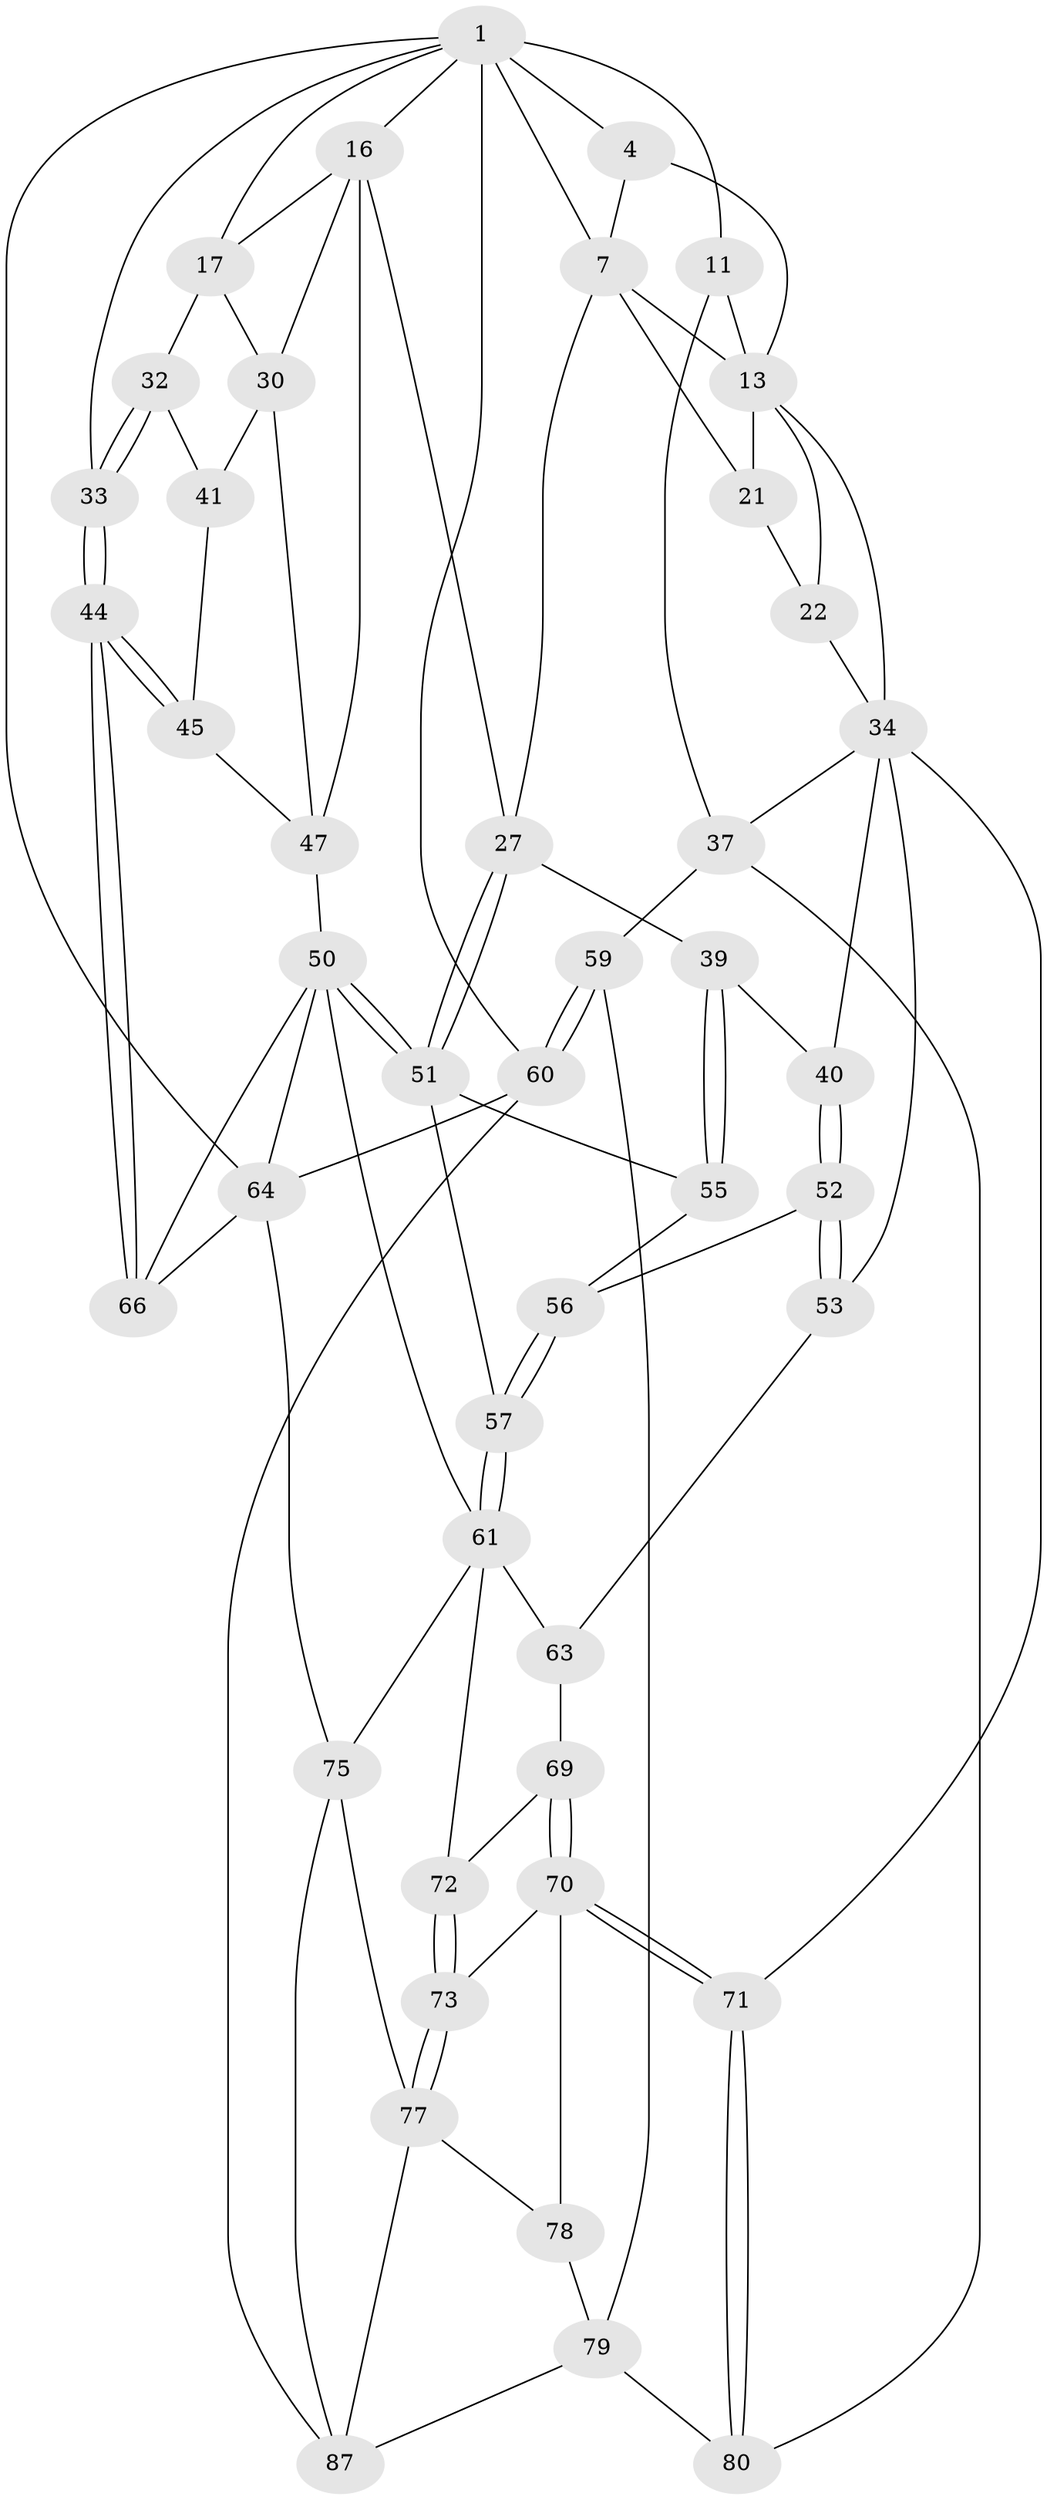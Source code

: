 // original degree distribution, {3: 0.02197802197802198, 4: 0.2857142857142857, 5: 0.43956043956043955, 6: 0.25274725274725274}
// Generated by graph-tools (version 1.1) at 2025/17/03/09/25 04:17:19]
// undirected, 45 vertices, 101 edges
graph export_dot {
graph [start="1"]
  node [color=gray90,style=filled];
  1 [pos="+0.5349155022128533+0",super="+2+5"];
  4 [pos="+0.21241869811341074+0.13142316495586828",super="+9"];
  7 [pos="+0.47843421110395584+0.18832607310298388",super="+24+8"];
  11 [pos="+0.16935428257902813+0.1576292751310632",super="+12"];
  13 [pos="+0.2438626080644143+0.2752884387300111",super="+15+14"];
  16 [pos="+0.6773326637283359+0.14459722849863563",super="+25"];
  17 [pos="+0.788816510684391+0.19083449591972337",super="+29"];
  21 [pos="+0.29861091642915344+0.34678446586086537"];
  22 [pos="+0.2718156713698262+0.3821895628949682"];
  27 [pos="+0.5286587151882848+0.41540618076570063",super="+28"];
  30 [pos="+0.718690982958233+0.44726546158942915",super="+31+43"];
  32 [pos="+0.9004655738300148+0.36718315546147245"];
  33 [pos="+1+0.3628853839465634"];
  34 [pos="+0.11926584871980389+0.4213394742461875",super="+38+35"];
  37 [pos="+0+0.542156293091872",super="+58"];
  39 [pos="+0.423003745797606+0.46150658413013695"];
  40 [pos="+0.2726818928974907+0.46601160415913795"];
  41 [pos="+0.8925690390347987+0.3949478612599365",super="+42+46"];
  44 [pos="+1+0.8276149148653703"];
  45 [pos="+1+0.7865729740016579"];
  47 [pos="+0.6975545134171731+0.469028294799574",super="+49"];
  50 [pos="+0.6605152828352336+0.6111133245009858",super="+67"];
  51 [pos="+0.5749185336990028+0.55303942537293",super="+54"];
  52 [pos="+0.24786160373190438+0.5255139481874108"];
  53 [pos="+0.18097450011687757+0.5666654692049178"];
  55 [pos="+0.42330730128325833+0.46968702597808704"];
  56 [pos="+0.28237418103915274+0.5404558949069604"];
  57 [pos="+0.4005656699329989+0.6161398862925391"];
  59 [pos="+0+0.9585877084791855"];
  60 [pos="+0+1"];
  61 [pos="+0.40095028465143845+0.6327524684975484",super="+62+68"];
  63 [pos="+0.1931162270193516+0.5877375782892964"];
  64 [pos="+1+1",super="+65"];
  66 [pos="+1+0.8663828401384994"];
  69 [pos="+0.22112365484808377+0.6599104367161877"];
  70 [pos="+0.21331184256132352+0.6845151892827906",super="+74"];
  71 [pos="+0.09850327571180745+0.7173668569921904"];
  72 [pos="+0.3267628813446072+0.6753426696020193"];
  73 [pos="+0.28528421429300677+0.8000838195384653"];
  75 [pos="+0.47616091378433945+0.807443631381075",super="+76"];
  77 [pos="+0.2864783440149885+0.8099196924165647",super="+82"];
  78 [pos="+0.12377945398977303+0.8268676198546688"];
  79 [pos="+0.11752673093326282+0.8261063147738611",super="+85"];
  80 [pos="+0.0889425071522356+0.7941783343648866"];
  87 [pos="+0.25327066317369756+1",super="+88"];
  1 -- 4;
  1 -- 11 [weight=2];
  1 -- 60;
  1 -- 64;
  1 -- 33;
  1 -- 16;
  1 -- 17;
  1 -- 7;
  4 -- 13;
  4 -- 7;
  7 -- 21;
  7 -- 13;
  7 -- 27;
  11 -- 37;
  11 -- 13 [weight=2];
  13 -- 21;
  13 -- 34;
  13 -- 22;
  16 -- 17;
  16 -- 27;
  16 -- 30;
  16 -- 47;
  17 -- 32;
  17 -- 30;
  21 -- 22;
  22 -- 34;
  27 -- 51;
  27 -- 51;
  27 -- 39;
  30 -- 47;
  30 -- 41 [weight=3];
  32 -- 33;
  32 -- 33;
  32 -- 41;
  33 -- 44;
  33 -- 44;
  34 -- 40;
  34 -- 53;
  34 -- 37;
  34 -- 71;
  37 -- 80;
  37 -- 59;
  39 -- 40;
  39 -- 55;
  39 -- 55;
  40 -- 52;
  40 -- 52;
  41 -- 45;
  44 -- 45;
  44 -- 45;
  44 -- 66;
  44 -- 66;
  45 -- 47;
  47 -- 50;
  50 -- 51;
  50 -- 51;
  50 -- 61;
  50 -- 66;
  50 -- 64;
  51 -- 57;
  51 -- 55;
  52 -- 53;
  52 -- 53;
  52 -- 56;
  53 -- 63;
  55 -- 56;
  56 -- 57;
  56 -- 57;
  57 -- 61;
  57 -- 61;
  59 -- 60;
  59 -- 60;
  59 -- 79;
  60 -- 64;
  60 -- 87;
  61 -- 72;
  61 -- 63;
  61 -- 75;
  63 -- 69;
  64 -- 66;
  64 -- 75 [weight=2];
  69 -- 70;
  69 -- 70;
  69 -- 72;
  70 -- 71;
  70 -- 71;
  70 -- 73;
  70 -- 78;
  71 -- 80;
  71 -- 80;
  72 -- 73;
  72 -- 73;
  73 -- 77;
  73 -- 77;
  75 -- 77 [weight=2];
  75 -- 87;
  77 -- 78;
  77 -- 87;
  78 -- 79;
  79 -- 80;
  79 -- 87;
}
